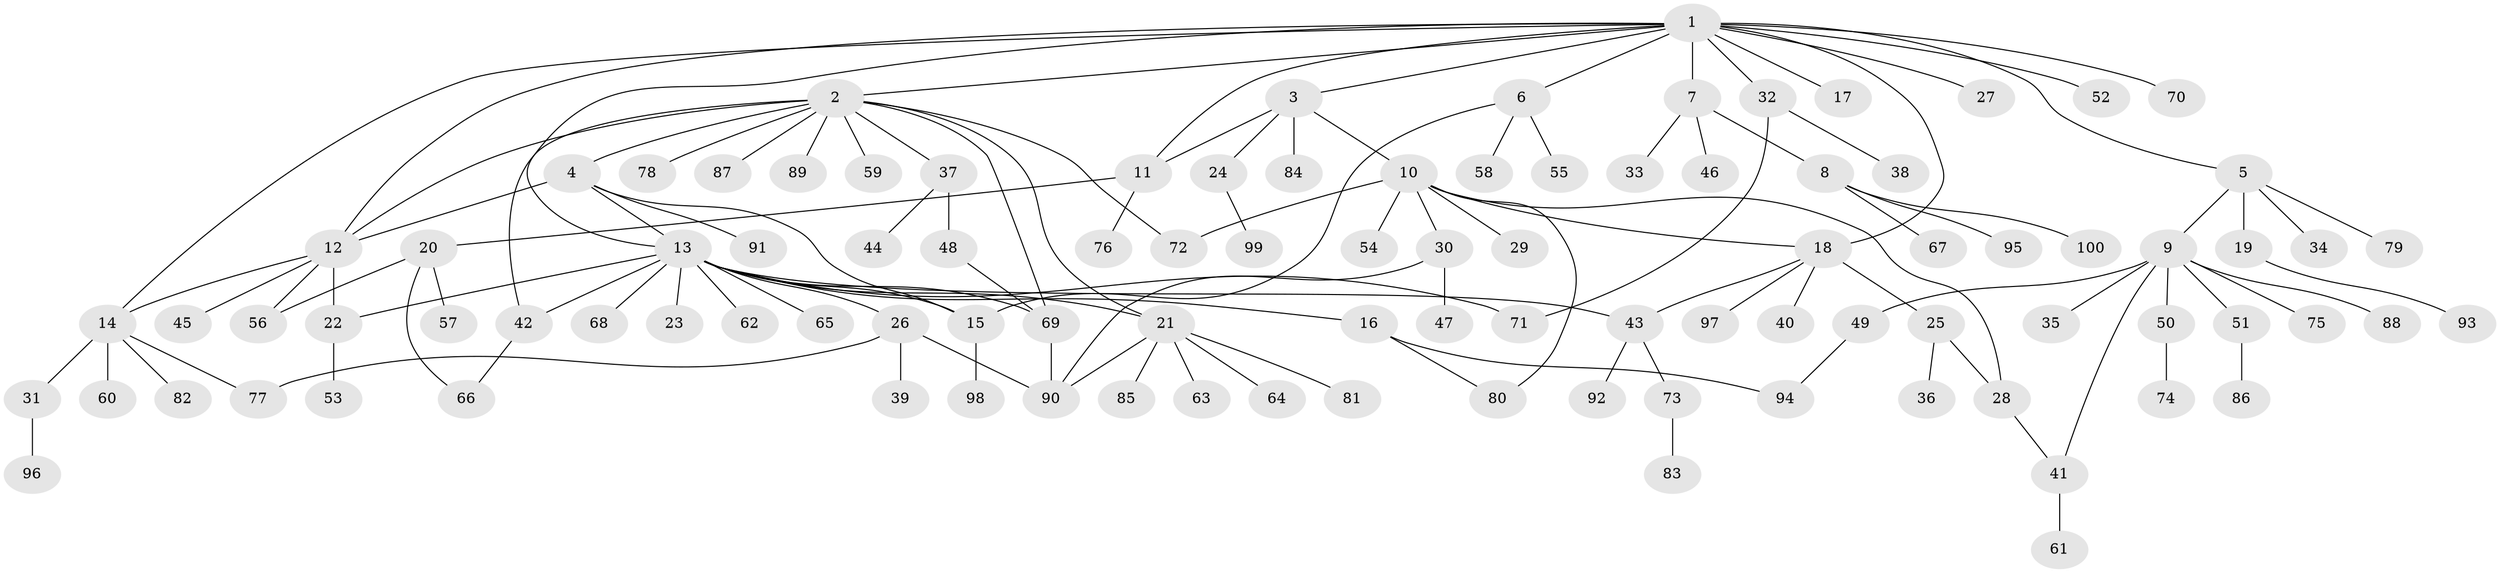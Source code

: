 // Generated by graph-tools (version 1.1) at 2025/11/02/21/25 10:11:08]
// undirected, 100 vertices, 125 edges
graph export_dot {
graph [start="1"]
  node [color=gray90,style=filled];
  1;
  2;
  3;
  4;
  5;
  6;
  7;
  8;
  9;
  10;
  11;
  12;
  13;
  14;
  15;
  16;
  17;
  18;
  19;
  20;
  21;
  22;
  23;
  24;
  25;
  26;
  27;
  28;
  29;
  30;
  31;
  32;
  33;
  34;
  35;
  36;
  37;
  38;
  39;
  40;
  41;
  42;
  43;
  44;
  45;
  46;
  47;
  48;
  49;
  50;
  51;
  52;
  53;
  54;
  55;
  56;
  57;
  58;
  59;
  60;
  61;
  62;
  63;
  64;
  65;
  66;
  67;
  68;
  69;
  70;
  71;
  72;
  73;
  74;
  75;
  76;
  77;
  78;
  79;
  80;
  81;
  82;
  83;
  84;
  85;
  86;
  87;
  88;
  89;
  90;
  91;
  92;
  93;
  94;
  95;
  96;
  97;
  98;
  99;
  100;
  1 -- 2;
  1 -- 3;
  1 -- 5;
  1 -- 6;
  1 -- 7;
  1 -- 11;
  1 -- 12;
  1 -- 13;
  1 -- 14;
  1 -- 17;
  1 -- 18;
  1 -- 27;
  1 -- 32;
  1 -- 52;
  1 -- 70;
  2 -- 4;
  2 -- 12;
  2 -- 21;
  2 -- 37;
  2 -- 42;
  2 -- 59;
  2 -- 69;
  2 -- 72;
  2 -- 78;
  2 -- 87;
  2 -- 89;
  3 -- 10;
  3 -- 11;
  3 -- 24;
  3 -- 84;
  4 -- 12;
  4 -- 13;
  4 -- 15;
  4 -- 91;
  5 -- 9;
  5 -- 19;
  5 -- 34;
  5 -- 79;
  6 -- 15;
  6 -- 55;
  6 -- 58;
  7 -- 8;
  7 -- 33;
  7 -- 46;
  8 -- 67;
  8 -- 95;
  8 -- 100;
  9 -- 35;
  9 -- 41;
  9 -- 49;
  9 -- 50;
  9 -- 51;
  9 -- 75;
  9 -- 88;
  10 -- 18;
  10 -- 28;
  10 -- 29;
  10 -- 30;
  10 -- 54;
  10 -- 72;
  10 -- 80;
  11 -- 20;
  11 -- 76;
  12 -- 14;
  12 -- 22;
  12 -- 45;
  12 -- 56;
  13 -- 15;
  13 -- 16;
  13 -- 21;
  13 -- 22;
  13 -- 23;
  13 -- 26;
  13 -- 42;
  13 -- 43;
  13 -- 62;
  13 -- 65;
  13 -- 68;
  13 -- 69;
  13 -- 71;
  14 -- 31;
  14 -- 60;
  14 -- 77;
  14 -- 82;
  15 -- 98;
  16 -- 80;
  16 -- 94;
  18 -- 25;
  18 -- 40;
  18 -- 43;
  18 -- 97;
  19 -- 93;
  20 -- 56;
  20 -- 57;
  20 -- 66;
  21 -- 63;
  21 -- 64;
  21 -- 81;
  21 -- 85;
  21 -- 90;
  22 -- 53;
  24 -- 99;
  25 -- 28;
  25 -- 36;
  26 -- 39;
  26 -- 77;
  26 -- 90;
  28 -- 41;
  30 -- 47;
  30 -- 90;
  31 -- 96;
  32 -- 38;
  32 -- 71;
  37 -- 44;
  37 -- 48;
  41 -- 61;
  42 -- 66;
  43 -- 73;
  43 -- 92;
  48 -- 69;
  49 -- 94;
  50 -- 74;
  51 -- 86;
  69 -- 90;
  73 -- 83;
}
